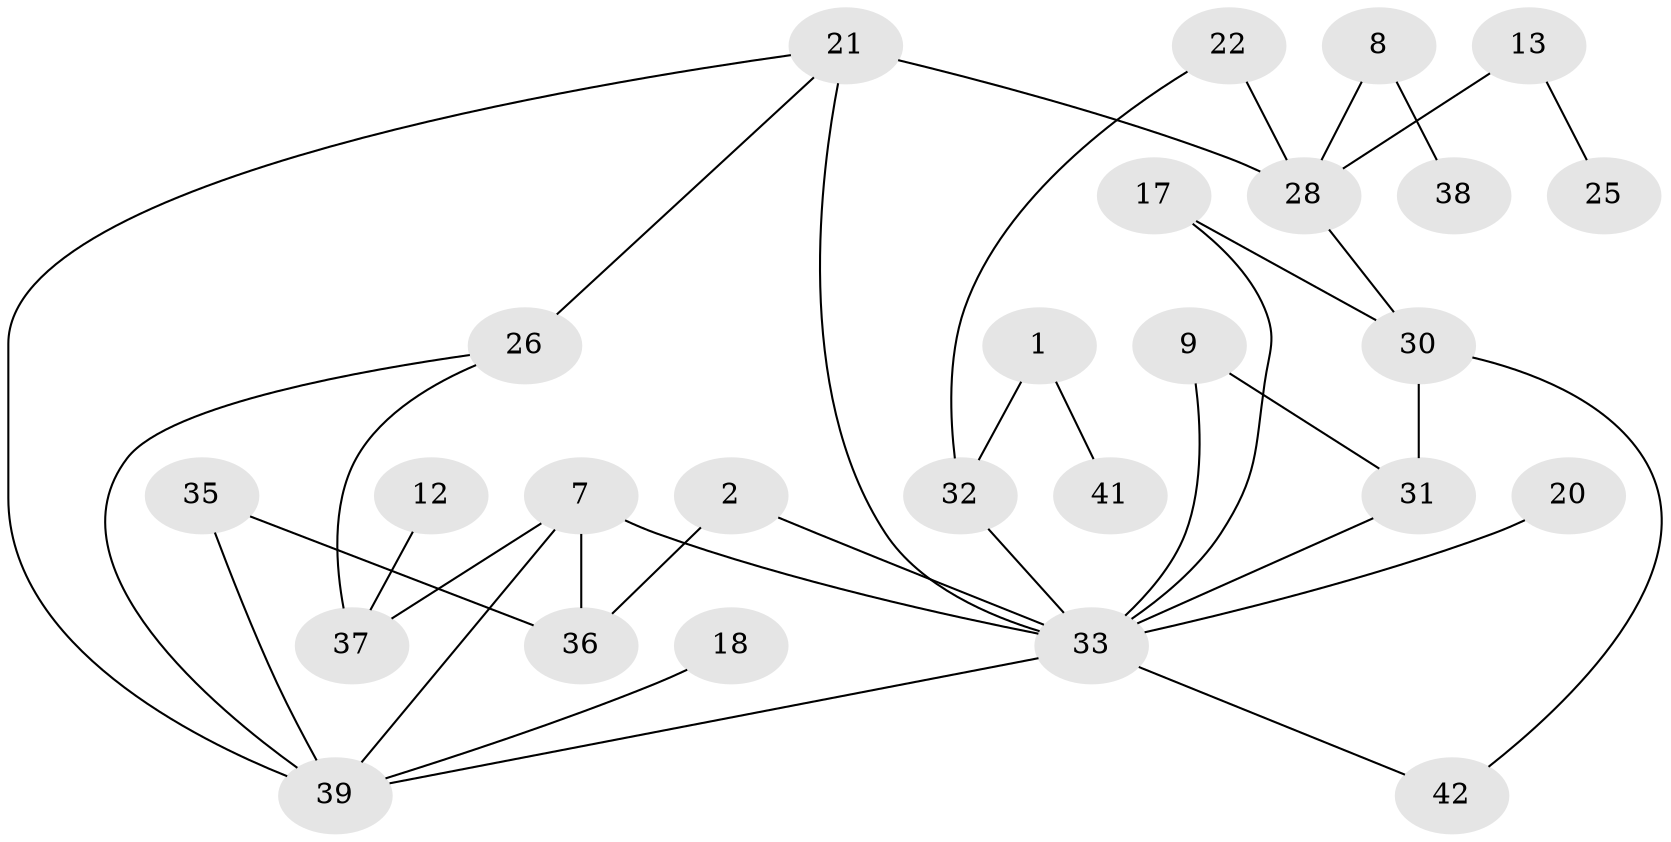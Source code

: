 // original degree distribution, {2: 0.24761904761904763, 0: 0.14285714285714285, 6: 0.01904761904761905, 1: 0.2571428571428571, 4: 0.11428571428571428, 5: 0.0380952380952381, 3: 0.17142857142857143, 7: 0.009523809523809525}
// Generated by graph-tools (version 1.1) at 2025/35/03/04/25 23:35:44]
// undirected, 26 vertices, 36 edges
graph export_dot {
  node [color=gray90,style=filled];
  1;
  2;
  7;
  8;
  9;
  12;
  13;
  17;
  18;
  20;
  21;
  22;
  25;
  26;
  28;
  30;
  31;
  32;
  33;
  35;
  36;
  37;
  38;
  39;
  41;
  42;
  1 -- 32 [weight=1.0];
  1 -- 41 [weight=1.0];
  2 -- 33 [weight=1.0];
  2 -- 36 [weight=1.0];
  7 -- 33 [weight=1.0];
  7 -- 36 [weight=1.0];
  7 -- 37 [weight=1.0];
  7 -- 39 [weight=1.0];
  8 -- 28 [weight=1.0];
  8 -- 38 [weight=1.0];
  9 -- 31 [weight=1.0];
  9 -- 33 [weight=1.0];
  12 -- 37 [weight=1.0];
  13 -- 25 [weight=1.0];
  13 -- 28 [weight=2.0];
  17 -- 30 [weight=1.0];
  17 -- 33 [weight=1.0];
  18 -- 39 [weight=1.0];
  20 -- 33 [weight=2.0];
  21 -- 26 [weight=2.0];
  21 -- 28 [weight=2.0];
  21 -- 33 [weight=2.0];
  21 -- 39 [weight=1.0];
  22 -- 28 [weight=2.0];
  22 -- 32 [weight=1.0];
  26 -- 37 [weight=1.0];
  26 -- 39 [weight=1.0];
  28 -- 30 [weight=1.0];
  30 -- 31 [weight=1.0];
  30 -- 42 [weight=1.0];
  31 -- 33 [weight=2.0];
  32 -- 33 [weight=2.0];
  33 -- 39 [weight=1.0];
  33 -- 42 [weight=1.0];
  35 -- 36 [weight=1.0];
  35 -- 39 [weight=1.0];
}
